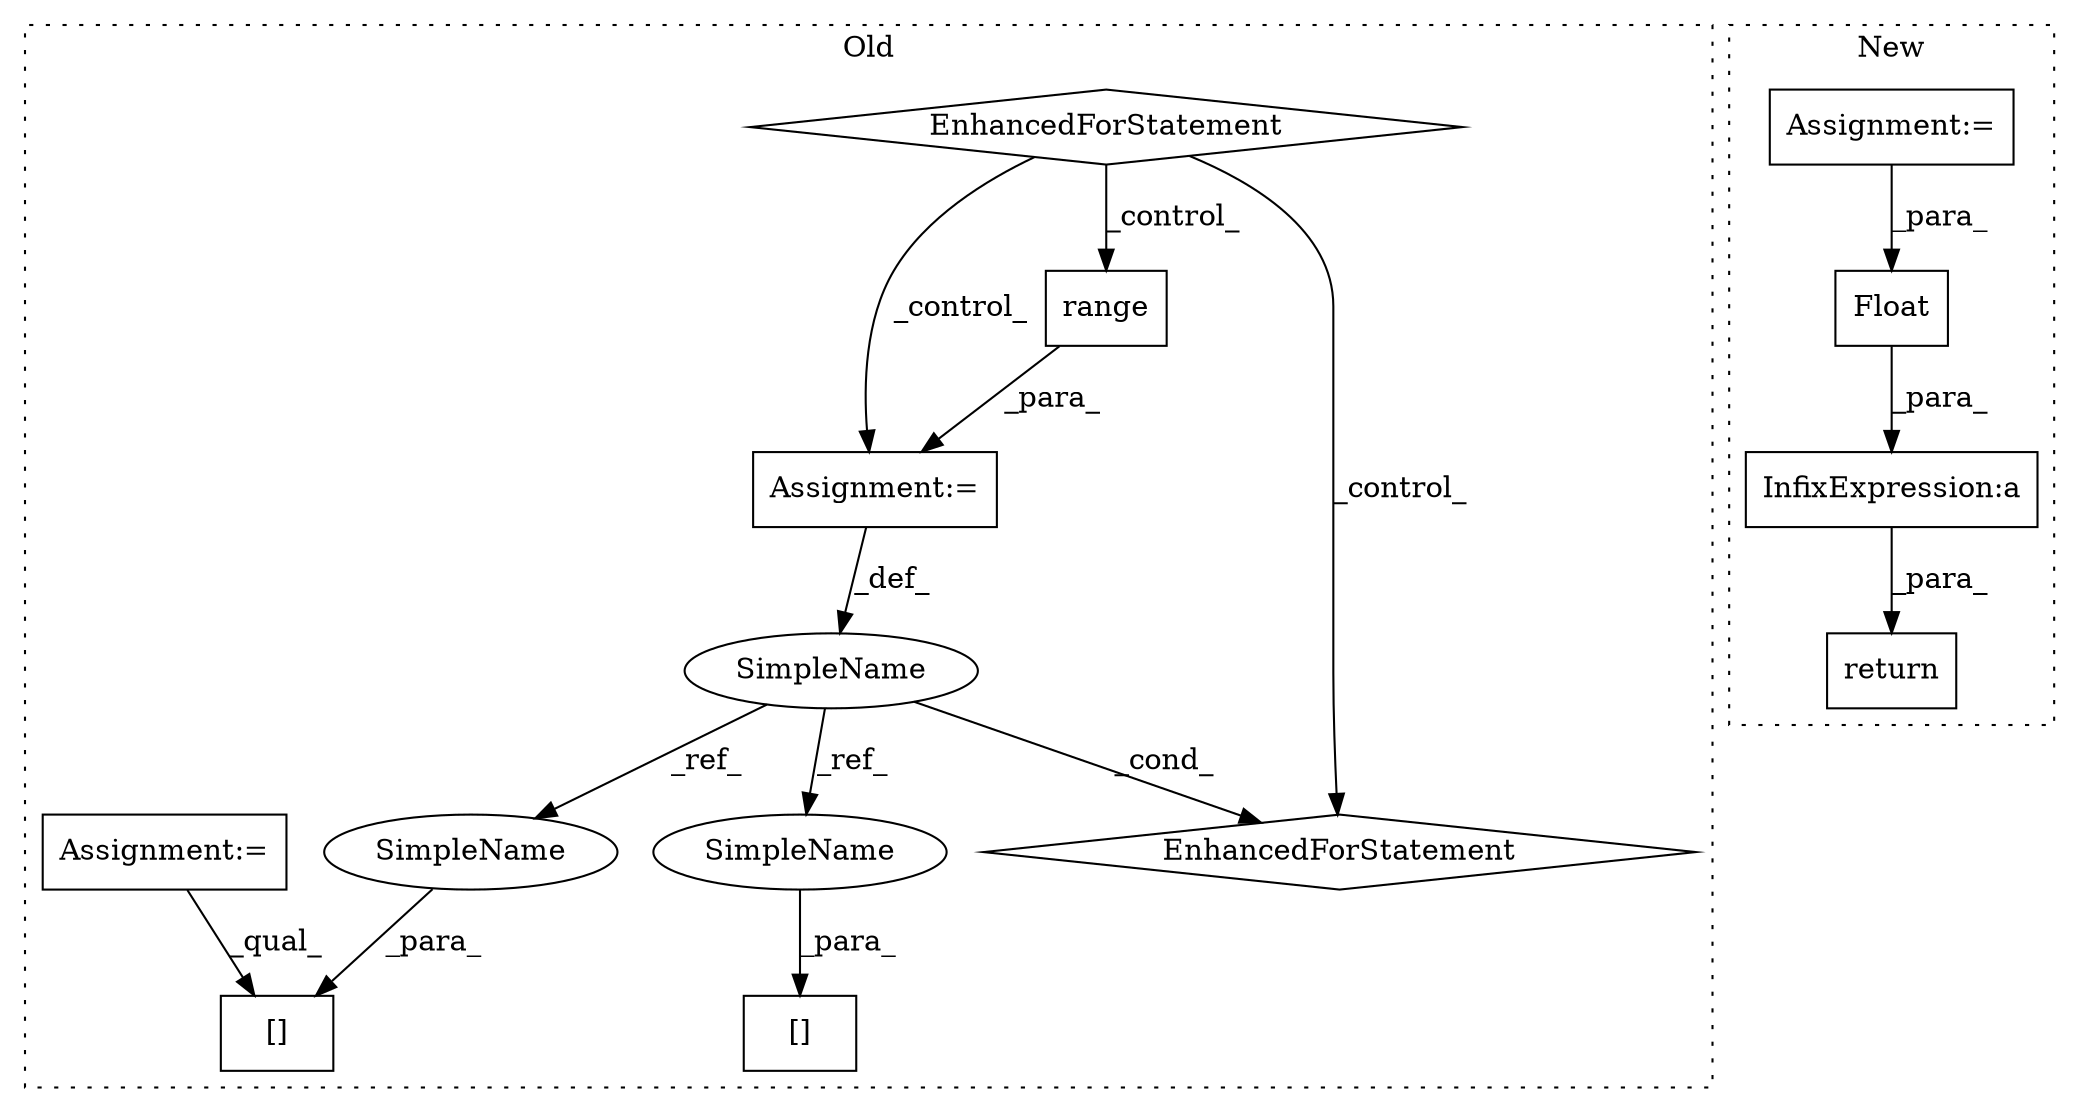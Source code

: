 digraph G {
subgraph cluster0 {
1 [label="range" a="32" s="2747,2759" l="6,1" shape="box"];
3 [label="Assignment:=" a="7" s="2682,2760" l="57,2" shape="box"];
4 [label="[]" a="2" s="2772,2784" l="11,1" shape="box"];
5 [label="EnhancedForStatement" a="70" s="2682,2760" l="57,2" shape="diamond"];
6 [label="SimpleName" a="42" s="2743" l="1" shape="ellipse"];
7 [label="[]" a="2" s="2787,2790" l="2,1" shape="box"];
10 [label="EnhancedForStatement" a="70" s="2562,2638" l="53,2" shape="diamond"];
12 [label="Assignment:=" a="7" s="2528" l="1" shape="box"];
13 [label="SimpleName" a="42" s="2789" l="1" shape="ellipse"];
14 [label="SimpleName" a="42" s="2783" l="1" shape="ellipse"];
label = "Old";
style="dotted";
}
subgraph cluster1 {
2 [label="Float" a="32" s="2529,2536" l="6,1" shape="box"];
8 [label="InfixExpression:a" a="27" s="2525" l="3" shape="box"];
9 [label="return" a="41" s="2478" l="18" shape="box"];
11 [label="Assignment:=" a="7" s="2619" l="22" shape="box"];
label = "New";
style="dotted";
}
1 -> 3 [label="_para_"];
2 -> 8 [label="_para_"];
3 -> 6 [label="_def_"];
6 -> 13 [label="_ref_"];
6 -> 14 [label="_ref_"];
6 -> 5 [label="_cond_"];
8 -> 9 [label="_para_"];
10 -> 1 [label="_control_"];
10 -> 3 [label="_control_"];
10 -> 5 [label="_control_"];
11 -> 2 [label="_para_"];
12 -> 4 [label="_qual_"];
13 -> 7 [label="_para_"];
14 -> 4 [label="_para_"];
}